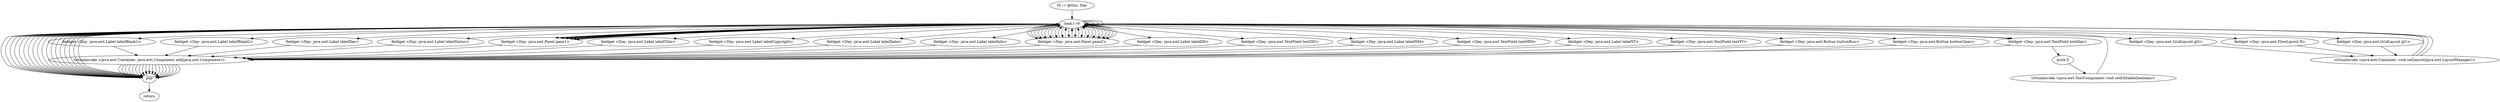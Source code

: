 digraph "" {
    "r0 := @this: Day"
    "load.r r0"
    "r0 := @this: Day"->"load.r r0";
    "fieldget <Day: java.awt.Panel pane1>"
    "load.r r0"->"fieldget <Day: java.awt.Panel pane1>";
    "fieldget <Day: java.awt.Panel pane1>"->"load.r r0";
    "fieldget <Day: java.awt.GridLayout gl1>"
    "load.r r0"->"fieldget <Day: java.awt.GridLayout gl1>";
    "virtualinvoke <java.awt.Container: void setLayout(java.awt.LayoutManager)>"
    "fieldget <Day: java.awt.GridLayout gl1>"->"virtualinvoke <java.awt.Container: void setLayout(java.awt.LayoutManager)>";
    "virtualinvoke <java.awt.Container: void setLayout(java.awt.LayoutManager)>"->"load.r r0";
    "load.r r0"->"fieldget <Day: java.awt.Panel pane1>";
    "fieldget <Day: java.awt.Panel pane1>"->"load.r r0";
    "fieldget <Day: java.awt.Label labelTitle>"
    "load.r r0"->"fieldget <Day: java.awt.Label labelTitle>";
    "virtualinvoke <java.awt.Container: java.awt.Component add(java.awt.Component)>"
    "fieldget <Day: java.awt.Label labelTitle>"->"virtualinvoke <java.awt.Container: java.awt.Component add(java.awt.Component)>";
    "pop"
    "virtualinvoke <java.awt.Container: java.awt.Component add(java.awt.Component)>"->"pop";
    "pop"->"load.r r0";
    "load.r r0"->"fieldget <Day: java.awt.Panel pane1>";
    "fieldget <Day: java.awt.Panel pane1>"->"load.r r0";
    "fieldget <Day: java.awt.Label labelCopyright>"
    "load.r r0"->"fieldget <Day: java.awt.Label labelCopyright>";
    "fieldget <Day: java.awt.Label labelCopyright>"->"virtualinvoke <java.awt.Container: java.awt.Component add(java.awt.Component)>";
    "virtualinvoke <java.awt.Container: java.awt.Component add(java.awt.Component)>"->"pop";
    "pop"->"load.r r0";
    "load.r r0"->"fieldget <Day: java.awt.Panel pane1>";
    "fieldget <Day: java.awt.Panel pane1>"->"load.r r0";
    "fieldget <Day: java.awt.Label labelDate>"
    "load.r r0"->"fieldget <Day: java.awt.Label labelDate>";
    "fieldget <Day: java.awt.Label labelDate>"->"virtualinvoke <java.awt.Container: java.awt.Component add(java.awt.Component)>";
    "virtualinvoke <java.awt.Container: java.awt.Component add(java.awt.Component)>"->"pop";
    "pop"->"load.r r0";
    "load.r r0"->"fieldget <Day: java.awt.Panel pane1>";
    "fieldget <Day: java.awt.Panel pane1>"->"load.r r0";
    "fieldget <Day: java.awt.Label labelInfo>"
    "load.r r0"->"fieldget <Day: java.awt.Label labelInfo>";
    "fieldget <Day: java.awt.Label labelInfo>"->"virtualinvoke <java.awt.Container: java.awt.Component add(java.awt.Component)>";
    "virtualinvoke <java.awt.Container: java.awt.Component add(java.awt.Component)>"->"pop";
    "pop"->"load.r r0";
    "fieldget <Day: java.awt.Panel pane2>"
    "load.r r0"->"fieldget <Day: java.awt.Panel pane2>";
    "fieldget <Day: java.awt.Panel pane2>"->"load.r r0";
    "fieldget <Day: java.awt.GridLayout gl2>"
    "load.r r0"->"fieldget <Day: java.awt.GridLayout gl2>";
    "fieldget <Day: java.awt.GridLayout gl2>"->"virtualinvoke <java.awt.Container: void setLayout(java.awt.LayoutManager)>";
    "virtualinvoke <java.awt.Container: void setLayout(java.awt.LayoutManager)>"->"load.r r0";
    "load.r r0"->"fieldget <Day: java.awt.Panel pane2>";
    "fieldget <Day: java.awt.Panel pane2>"->"load.r r0";
    "fieldget <Day: java.awt.Label labelDD>"
    "load.r r0"->"fieldget <Day: java.awt.Label labelDD>";
    "fieldget <Day: java.awt.Label labelDD>"->"virtualinvoke <java.awt.Container: java.awt.Component add(java.awt.Component)>";
    "virtualinvoke <java.awt.Container: java.awt.Component add(java.awt.Component)>"->"pop";
    "pop"->"load.r r0";
    "load.r r0"->"fieldget <Day: java.awt.Panel pane2>";
    "fieldget <Day: java.awt.Panel pane2>"->"load.r r0";
    "fieldget <Day: java.awt.TextField textDD>"
    "load.r r0"->"fieldget <Day: java.awt.TextField textDD>";
    "fieldget <Day: java.awt.TextField textDD>"->"virtualinvoke <java.awt.Container: java.awt.Component add(java.awt.Component)>";
    "virtualinvoke <java.awt.Container: java.awt.Component add(java.awt.Component)>"->"pop";
    "pop"->"load.r r0";
    "load.r r0"->"fieldget <Day: java.awt.Panel pane2>";
    "fieldget <Day: java.awt.Panel pane2>"->"load.r r0";
    "fieldget <Day: java.awt.Label labelMM>"
    "load.r r0"->"fieldget <Day: java.awt.Label labelMM>";
    "fieldget <Day: java.awt.Label labelMM>"->"virtualinvoke <java.awt.Container: java.awt.Component add(java.awt.Component)>";
    "virtualinvoke <java.awt.Container: java.awt.Component add(java.awt.Component)>"->"pop";
    "pop"->"load.r r0";
    "load.r r0"->"fieldget <Day: java.awt.Panel pane2>";
    "fieldget <Day: java.awt.Panel pane2>"->"load.r r0";
    "fieldget <Day: java.awt.TextField textMM>"
    "load.r r0"->"fieldget <Day: java.awt.TextField textMM>";
    "fieldget <Day: java.awt.TextField textMM>"->"virtualinvoke <java.awt.Container: java.awt.Component add(java.awt.Component)>";
    "virtualinvoke <java.awt.Container: java.awt.Component add(java.awt.Component)>"->"pop";
    "pop"->"load.r r0";
    "load.r r0"->"fieldget <Day: java.awt.Panel pane2>";
    "fieldget <Day: java.awt.Panel pane2>"->"load.r r0";
    "fieldget <Day: java.awt.Label labelYY>"
    "load.r r0"->"fieldget <Day: java.awt.Label labelYY>";
    "fieldget <Day: java.awt.Label labelYY>"->"virtualinvoke <java.awt.Container: java.awt.Component add(java.awt.Component)>";
    "virtualinvoke <java.awt.Container: java.awt.Component add(java.awt.Component)>"->"pop";
    "pop"->"load.r r0";
    "load.r r0"->"fieldget <Day: java.awt.Panel pane2>";
    "fieldget <Day: java.awt.Panel pane2>"->"load.r r0";
    "fieldget <Day: java.awt.TextField textYY>"
    "load.r r0"->"fieldget <Day: java.awt.TextField textYY>";
    "fieldget <Day: java.awt.TextField textYY>"->"virtualinvoke <java.awt.Container: java.awt.Component add(java.awt.Component)>";
    "virtualinvoke <java.awt.Container: java.awt.Component add(java.awt.Component)>"->"pop";
    "pop"->"load.r r0";
    "load.r r0"->"fieldget <Day: java.awt.Panel pane2>";
    "fieldget <Day: java.awt.Panel pane2>"->"load.r r0";
    "fieldget <Day: java.awt.Button buttonRun>"
    "load.r r0"->"fieldget <Day: java.awt.Button buttonRun>";
    "fieldget <Day: java.awt.Button buttonRun>"->"virtualinvoke <java.awt.Container: java.awt.Component add(java.awt.Component)>";
    "virtualinvoke <java.awt.Container: java.awt.Component add(java.awt.Component)>"->"pop";
    "pop"->"load.r r0";
    "load.r r0"->"fieldget <Day: java.awt.Panel pane2>";
    "fieldget <Day: java.awt.Panel pane2>"->"load.r r0";
    "fieldget <Day: java.awt.Button buttonClear>"
    "load.r r0"->"fieldget <Day: java.awt.Button buttonClear>";
    "fieldget <Day: java.awt.Button buttonClear>"->"virtualinvoke <java.awt.Container: java.awt.Component add(java.awt.Component)>";
    "virtualinvoke <java.awt.Container: java.awt.Component add(java.awt.Component)>"->"pop";
    "pop"->"load.r r0";
    "load.r r0"->"fieldget <Day: java.awt.Panel pane2>";
    "fieldget <Day: java.awt.Panel pane2>"->"load.r r0";
    "fieldget <Day: java.awt.Label labelBlank1>"
    "load.r r0"->"fieldget <Day: java.awt.Label labelBlank1>";
    "fieldget <Day: java.awt.Label labelBlank1>"->"virtualinvoke <java.awt.Container: java.awt.Component add(java.awt.Component)>";
    "virtualinvoke <java.awt.Container: java.awt.Component add(java.awt.Component)>"->"pop";
    "pop"->"load.r r0";
    "load.r r0"->"fieldget <Day: java.awt.Panel pane2>";
    "fieldget <Day: java.awt.Panel pane2>"->"load.r r0";
    "fieldget <Day: java.awt.Label labelBlank2>"
    "load.r r0"->"fieldget <Day: java.awt.Label labelBlank2>";
    "fieldget <Day: java.awt.Label labelBlank2>"->"virtualinvoke <java.awt.Container: java.awt.Component add(java.awt.Component)>";
    "virtualinvoke <java.awt.Container: java.awt.Component add(java.awt.Component)>"->"pop";
    "pop"->"load.r r0";
    "load.r r0"->"fieldget <Day: java.awt.Panel pane2>";
    "fieldget <Day: java.awt.Panel pane2>"->"load.r r0";
    "fieldget <Day: java.awt.Label labelDay>"
    "load.r r0"->"fieldget <Day: java.awt.Label labelDay>";
    "fieldget <Day: java.awt.Label labelDay>"->"virtualinvoke <java.awt.Container: java.awt.Component add(java.awt.Component)>";
    "virtualinvoke <java.awt.Container: java.awt.Component add(java.awt.Component)>"->"pop";
    "pop"->"load.r r0";
    "fieldget <Day: java.awt.TextField textDay>"
    "load.r r0"->"fieldget <Day: java.awt.TextField textDay>";
    "push 0"
    "fieldget <Day: java.awt.TextField textDay>"->"push 0";
    "virtualinvoke <java.awt.TextComponent: void setEditable(boolean)>"
    "push 0"->"virtualinvoke <java.awt.TextComponent: void setEditable(boolean)>";
    "virtualinvoke <java.awt.TextComponent: void setEditable(boolean)>"->"load.r r0";
    "load.r r0"->"fieldget <Day: java.awt.Panel pane2>";
    "fieldget <Day: java.awt.Panel pane2>"->"load.r r0";
    "load.r r0"->"fieldget <Day: java.awt.TextField textDay>";
    "fieldget <Day: java.awt.TextField textDay>"->"virtualinvoke <java.awt.Container: java.awt.Component add(java.awt.Component)>";
    "virtualinvoke <java.awt.Container: java.awt.Component add(java.awt.Component)>"->"pop";
    "pop"->"load.r r0";
    "load.r r0"->"load.r r0";
    "fieldget <Day: java.awt.FlowLayout fl>"
    "load.r r0"->"fieldget <Day: java.awt.FlowLayout fl>";
    "fieldget <Day: java.awt.FlowLayout fl>"->"virtualinvoke <java.awt.Container: void setLayout(java.awt.LayoutManager)>";
    "virtualinvoke <java.awt.Container: void setLayout(java.awt.LayoutManager)>"->"load.r r0";
    "load.r r0"->"load.r r0";
    "load.r r0"->"fieldget <Day: java.awt.Panel pane1>";
    "fieldget <Day: java.awt.Panel pane1>"->"virtualinvoke <java.awt.Container: java.awt.Component add(java.awt.Component)>";
    "virtualinvoke <java.awt.Container: java.awt.Component add(java.awt.Component)>"->"pop";
    "pop"->"load.r r0";
    "load.r r0"->"load.r r0";
    "load.r r0"->"fieldget <Day: java.awt.Panel pane2>";
    "fieldget <Day: java.awt.Panel pane2>"->"virtualinvoke <java.awt.Container: java.awt.Component add(java.awt.Component)>";
    "virtualinvoke <java.awt.Container: java.awt.Component add(java.awt.Component)>"->"pop";
    "pop"->"load.r r0";
    "load.r r0"->"load.r r0";
    "fieldget <Day: java.awt.Label labelStatus>"
    "load.r r0"->"fieldget <Day: java.awt.Label labelStatus>";
    "fieldget <Day: java.awt.Label labelStatus>"->"virtualinvoke <java.awt.Container: java.awt.Component add(java.awt.Component)>";
    "virtualinvoke <java.awt.Container: java.awt.Component add(java.awt.Component)>"->"pop";
    "return"
    "pop"->"return";
}
